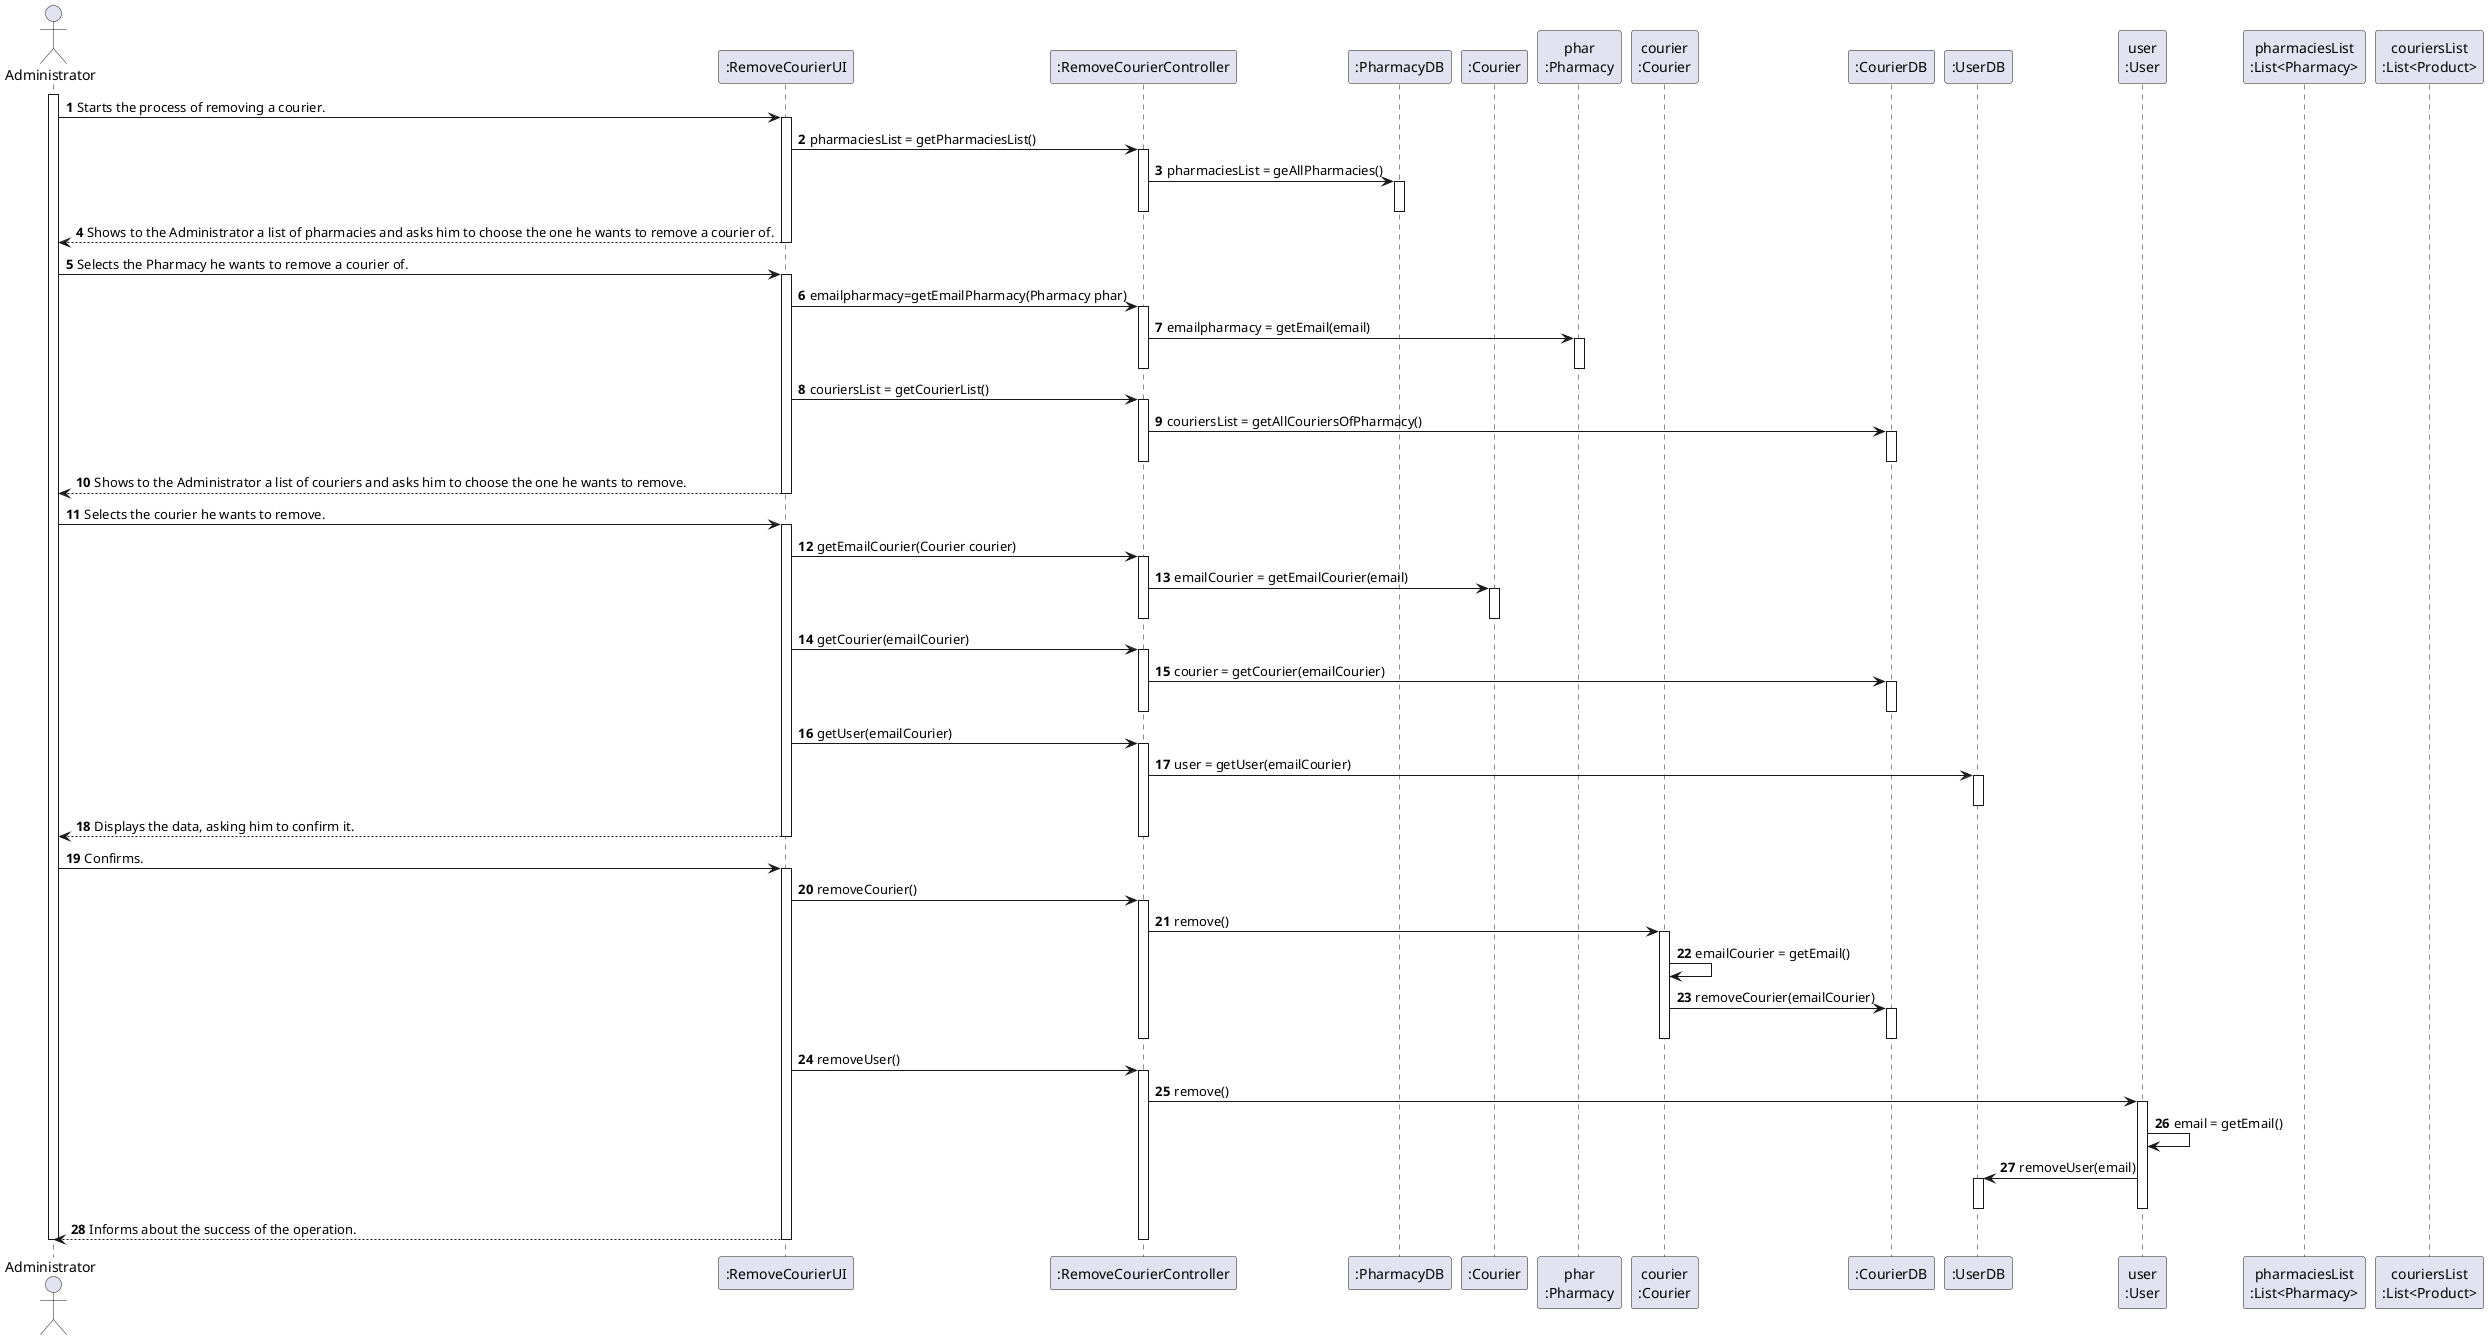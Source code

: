 @startuml
autonumber
'hide footbox
actor "Administrator" as ADM

participant ":RemoveCourierUI" as UI
participant ":RemoveCourierController" as CTRL
participant ":PharmacyDB" as PHARDB
participant ":Courier" as COU
participant "phar\n:Pharmacy" as PHAR
participant "courier\n:Courier" as COU1
participant ":CourierDB" as COUDB
participant ":UserDB" as UDB
participant "user\n:User" as U1
participant "pharmaciesList\n:List<Pharmacy>" as LPHAR
participant "couriersList\n:List<Product>" as LCOU

activate ADM
ADM -> UI : Starts the process of removing a courier.
activate UI

UI -> CTRL : pharmaciesList = getPharmaciesList()
activate CTRL

CTRL -> PHARDB: pharmaciesList = geAllPharmacies()
activate PHARDB
deactivate PHARDB

deactivate CTRL

UI --> ADM : Shows to the Administrator a list of pharmacies and asks him to choose the one he wants to remove a courier of.
deactivate UI

ADM -> UI : Selects the Pharmacy he wants to remove a courier of.
activate UI

UI -> CTRL : emailpharmacy=getEmailPharmacy(Pharmacy phar)

activate CTRL

CTRL -> PHAR: emailpharmacy = getEmail(email)
activate PHAR
deactivate PHAR
deactivate CTRL

UI -> CTRL : couriersList = getCourierList()
activate CTRL

CTRL -> COUDB: couriersList = getAllCouriersOfPharmacy()
activate COUDB
deactivate COUDB

deactivate CTRL

UI --> ADM : Shows to the Administrator a list of couriers and asks him to choose the one he wants to remove.
deactivate UI

ADM -> UI : Selects the courier he wants to remove.
activate UI

UI -> CTRL : getEmailCourier(Courier courier)
activate CTRL

CTRL ->COU: emailCourier = getEmailCourier(email)
activate COU
deactivate COU
deactivate CTRL

UI -> CTRL : getCourier(emailCourier)
activate CTRL

CTRL ->COUDB: courier = getCourier(emailCourier)
activate COUDB
deactivate COUDB
deactivate CTRL


UI -> CTRL : getUser(emailCourier)
activate CTRL

CTRL ->UDB: user = getUser(emailCourier)
activate UDB
deactivate UDB

UI --> ADM:  Displays the data, asking him to confirm it.
deactivate CTRL
deactivate UI

ADM -> UI : Confirms.
activate UI
UI -> CTRL : removeCourier()
activate CTRL

CTRL -> COU1 : remove()
activate COU1

COU1 -> COU1 : emailCourier = getEmail()

COU1 -> COUDB : removeCourier(emailCourier)
activate COUDB
deactivate COUDB
deactivate COU1
deactivate CTRL

UI -> CTRL : removeUser()
activate CTRL

CTRL -> U1 : remove()
activate U1

U1 -> U1 : email = getEmail()

U1 -> UDB : removeUser(email)
activate UDB
deactivate UDB
deactivate U1

UI --> ADM : Informs about the success of the operation.
deactivate CTRL
deactivate UI

deactivate ADM
@enduml
